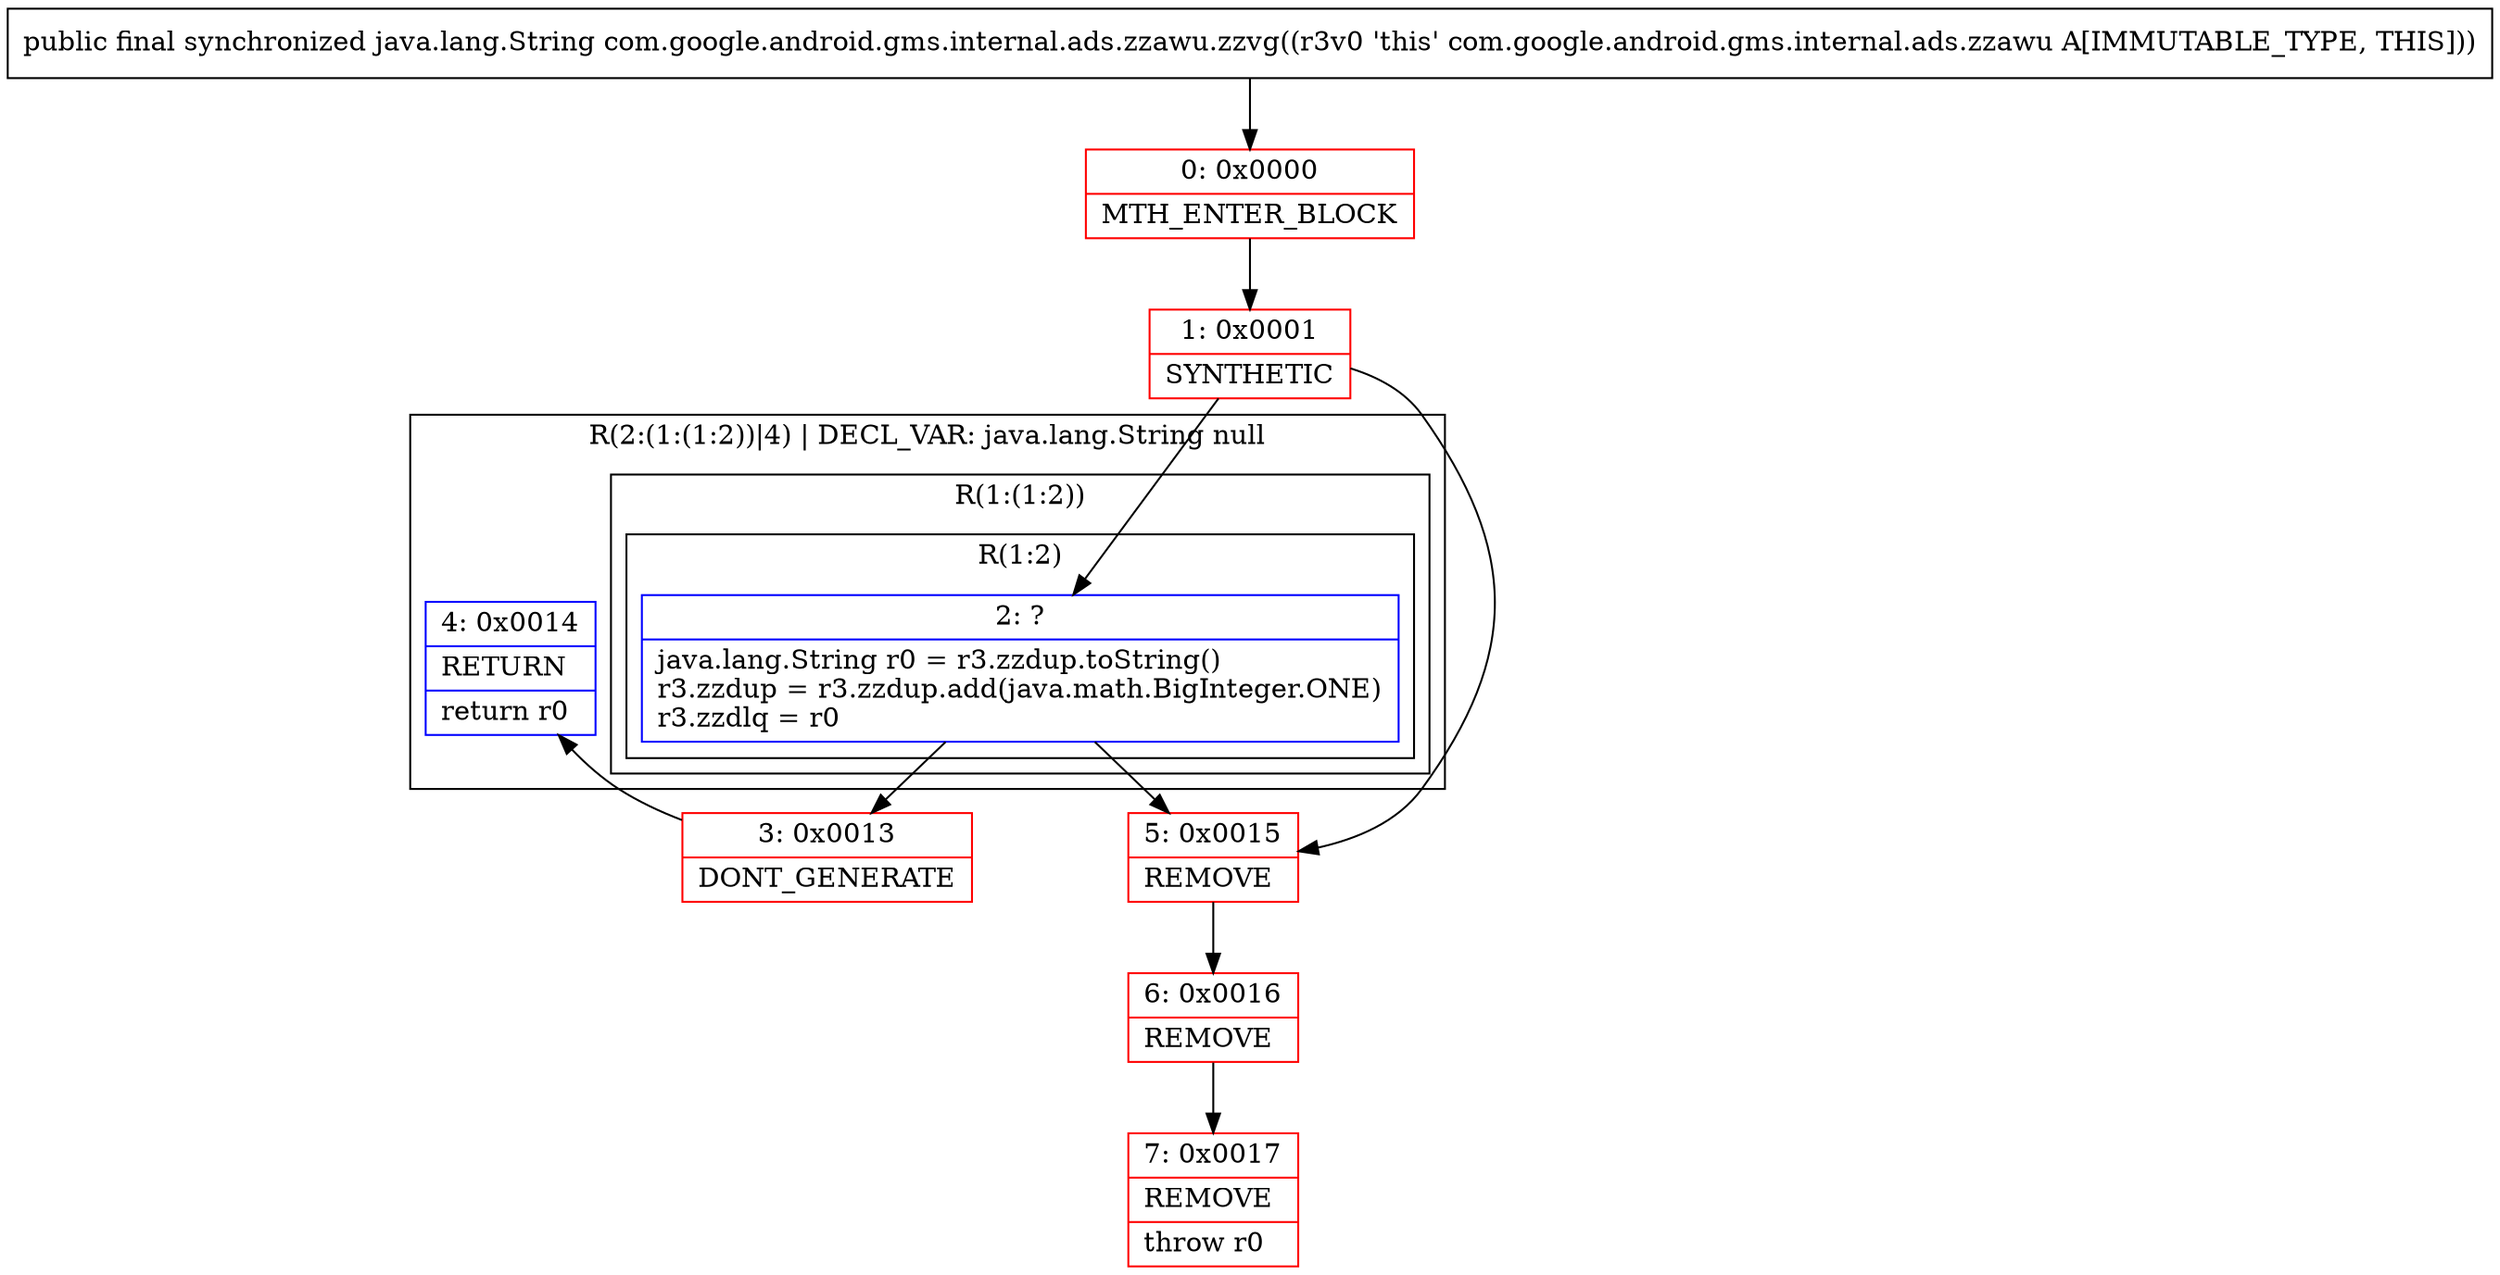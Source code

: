 digraph "CFG forcom.google.android.gms.internal.ads.zzawu.zzvg()Ljava\/lang\/String;" {
subgraph cluster_Region_1181818391 {
label = "R(2:(1:(1:2))|4) | DECL_VAR: java.lang.String null\l";
node [shape=record,color=blue];
subgraph cluster_Region_14280993 {
label = "R(1:(1:2))";
node [shape=record,color=blue];
subgraph cluster_Region_310789298 {
label = "R(1:2)";
node [shape=record,color=blue];
Node_2 [shape=record,label="{2\:\ ?|java.lang.String r0 = r3.zzdup.toString()\lr3.zzdup = r3.zzdup.add(java.math.BigInteger.ONE)\lr3.zzdlq = r0\l}"];
}
}
Node_4 [shape=record,label="{4\:\ 0x0014|RETURN\l|return r0\l}"];
}
Node_0 [shape=record,color=red,label="{0\:\ 0x0000|MTH_ENTER_BLOCK\l}"];
Node_1 [shape=record,color=red,label="{1\:\ 0x0001|SYNTHETIC\l}"];
Node_3 [shape=record,color=red,label="{3\:\ 0x0013|DONT_GENERATE\l}"];
Node_5 [shape=record,color=red,label="{5\:\ 0x0015|REMOVE\l}"];
Node_6 [shape=record,color=red,label="{6\:\ 0x0016|REMOVE\l}"];
Node_7 [shape=record,color=red,label="{7\:\ 0x0017|REMOVE\l|throw r0\l}"];
MethodNode[shape=record,label="{public final synchronized java.lang.String com.google.android.gms.internal.ads.zzawu.zzvg((r3v0 'this' com.google.android.gms.internal.ads.zzawu A[IMMUTABLE_TYPE, THIS])) }"];
MethodNode -> Node_0;
Node_2 -> Node_3;
Node_2 -> Node_5;
Node_0 -> Node_1;
Node_1 -> Node_2;
Node_1 -> Node_5;
Node_3 -> Node_4;
Node_5 -> Node_6;
Node_6 -> Node_7;
}

